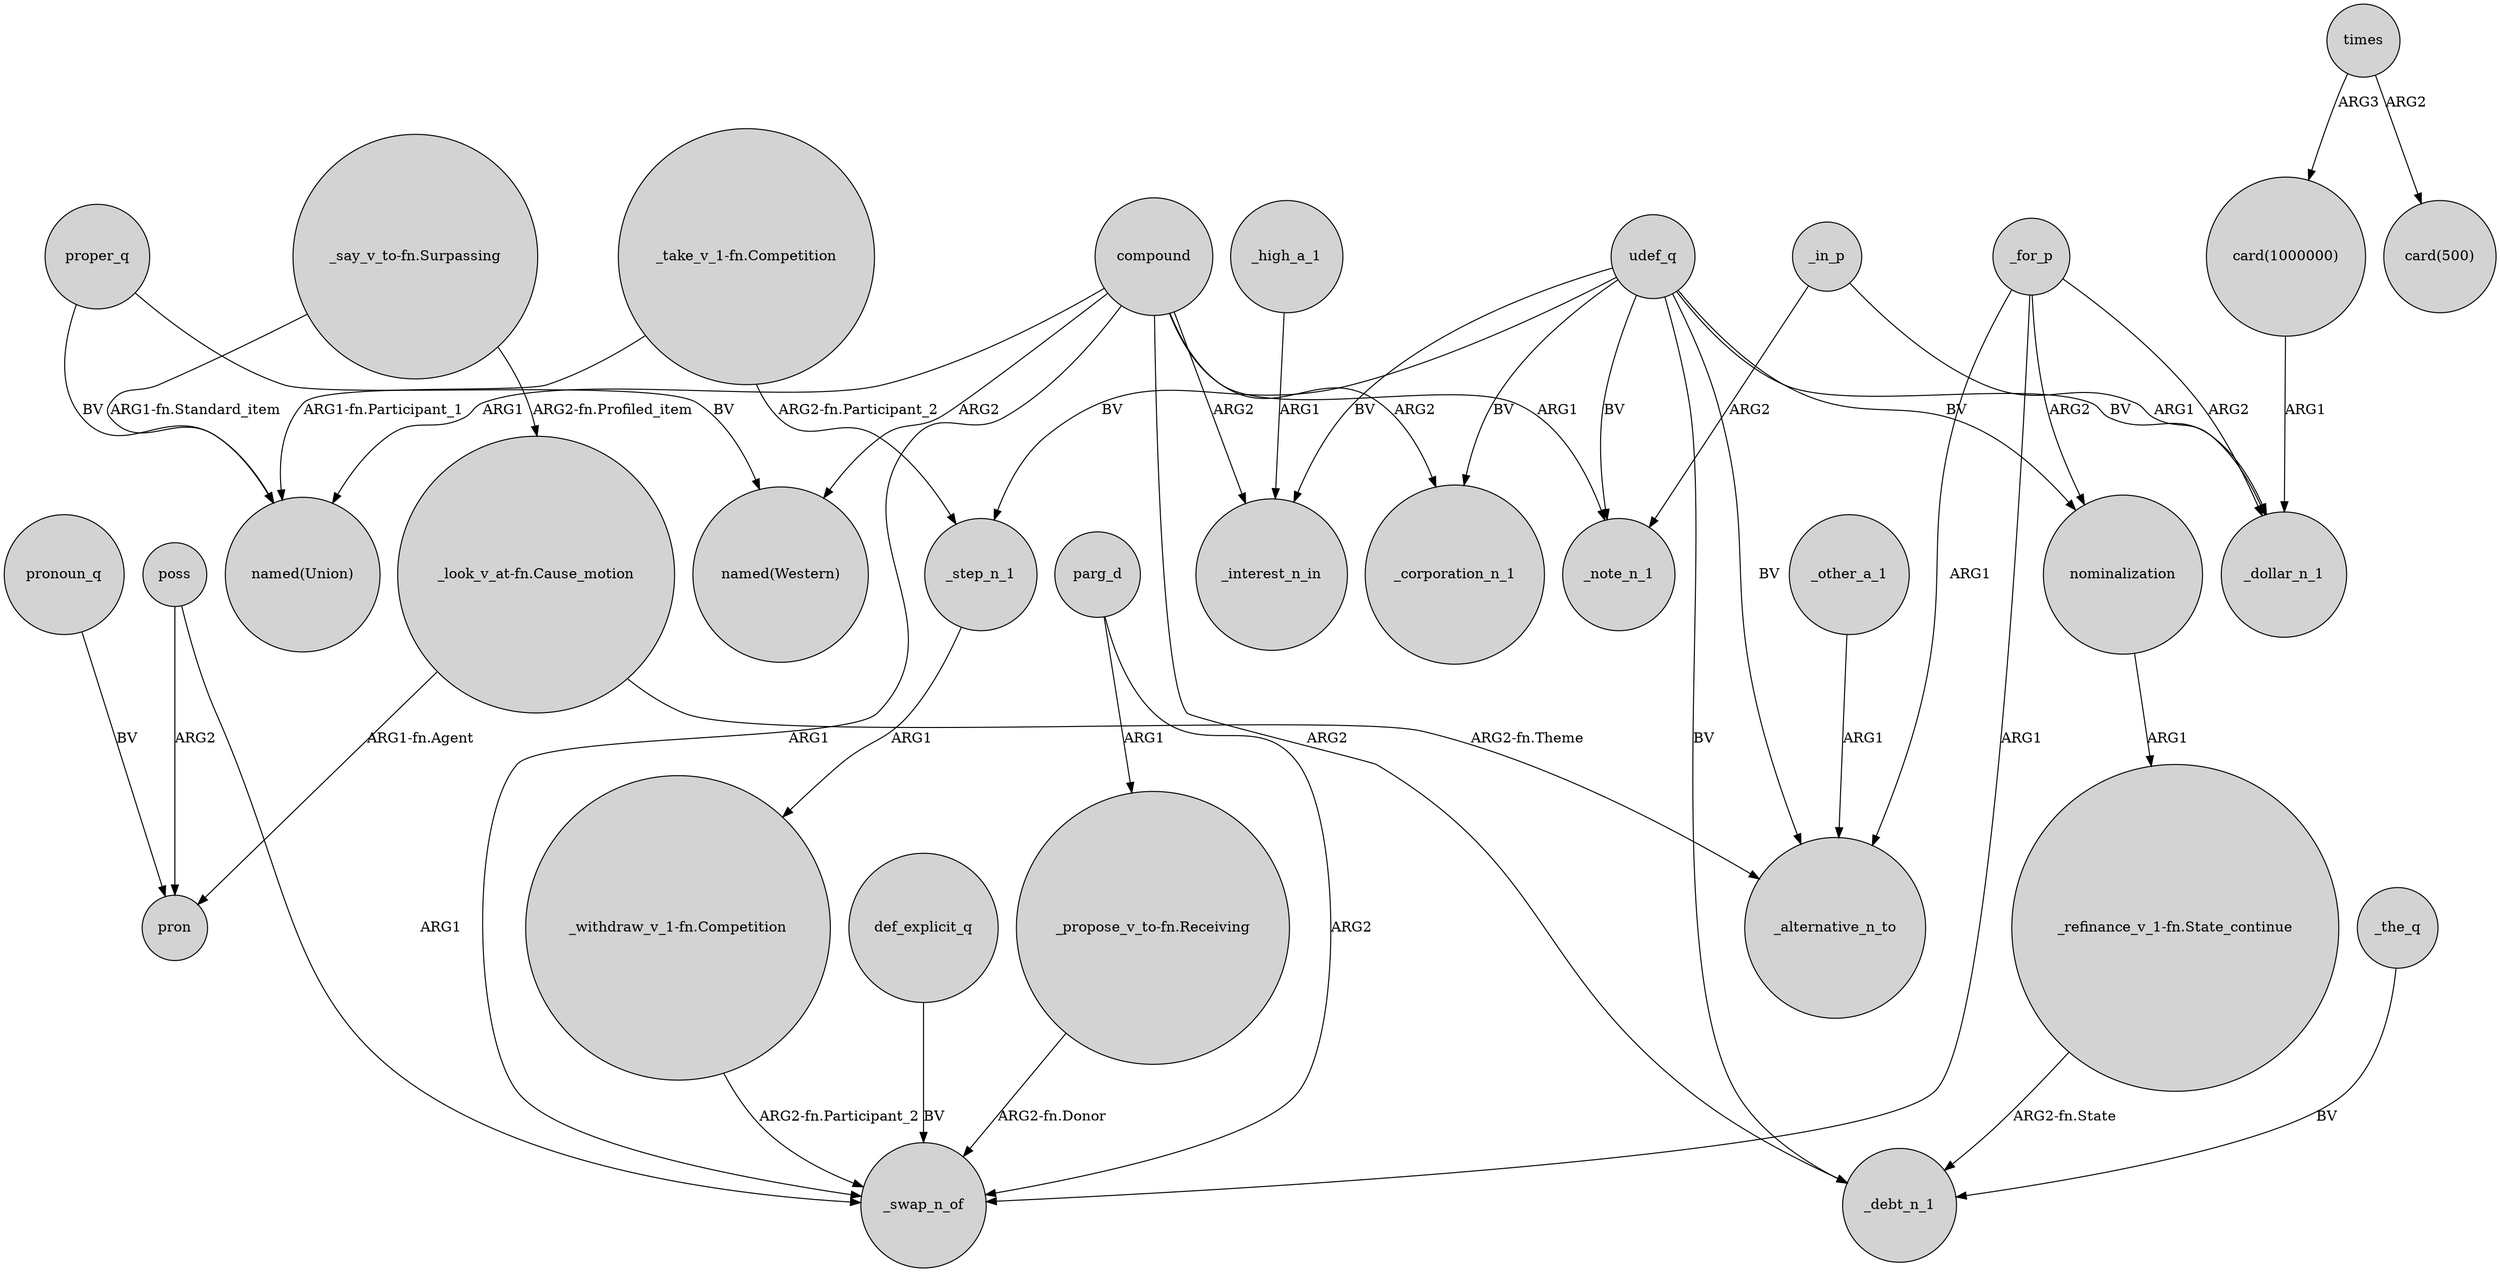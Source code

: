 digraph {
	node [shape=circle style=filled]
	_for_p -> _alternative_n_to [label=ARG1]
	udef_q -> _alternative_n_to [label=BV]
	compound -> "named(Union)" [label=ARG1]
	"_take_v_1-fn.Competition" -> "named(Union)" [label="ARG1-fn.Participant_1"]
	poss -> _swap_n_of [label=ARG1]
	proper_q -> "named(Western)" [label=BV]
	parg_d -> "_propose_v_to-fn.Receiving" [label=ARG1]
	"_say_v_to-fn.Surpassing" -> "named(Union)" [label="ARG1-fn.Standard_item"]
	"_take_v_1-fn.Competition" -> _step_n_1 [label="ARG2-fn.Participant_2"]
	nominalization -> "_refinance_v_1-fn.State_continue" [label=ARG1]
	udef_q -> nominalization [label=BV]
	_other_a_1 -> _alternative_n_to [label=ARG1]
	times -> "card(1000000)" [label=ARG3]
	"_say_v_to-fn.Surpassing" -> "_look_v_at-fn.Cause_motion" [label="ARG2-fn.Profiled_item"]
	"_look_v_at-fn.Cause_motion" -> pron [label="ARG1-fn.Agent"]
	compound -> _swap_n_of [label=ARG1]
	_high_a_1 -> _interest_n_in [label=ARG1]
	"_propose_v_to-fn.Receiving" -> _swap_n_of [label="ARG2-fn.Donor"]
	_for_p -> _swap_n_of [label=ARG1]
	pronoun_q -> pron [label=BV]
	_in_p -> _dollar_n_1 [label=ARG1]
	proper_q -> "named(Union)" [label=BV]
	poss -> pron [label=ARG2]
	_step_n_1 -> "_withdraw_v_1-fn.Competition" [label=ARG1]
	udef_q -> _debt_n_1 [label=BV]
	_for_p -> _dollar_n_1 [label=ARG2]
	udef_q -> _note_n_1 [label=BV]
	udef_q -> _dollar_n_1 [label=BV]
	compound -> _note_n_1 [label=ARG1]
	_for_p -> nominalization [label=ARG2]
	"card(1000000)" -> _dollar_n_1 [label=ARG1]
	parg_d -> _swap_n_of [label=ARG2]
	compound -> _debt_n_1 [label=ARG2]
	_the_q -> _debt_n_1 [label=BV]
	compound -> "named(Western)" [label=ARG2]
	compound -> _corporation_n_1 [label=ARG2]
	udef_q -> _corporation_n_1 [label=BV]
	udef_q -> _interest_n_in [label=BV]
	"_refinance_v_1-fn.State_continue" -> _debt_n_1 [label="ARG2-fn.State"]
	times -> "card(500)" [label=ARG2]
	def_explicit_q -> _swap_n_of [label=BV]
	_in_p -> _note_n_1 [label=ARG2]
	"_withdraw_v_1-fn.Competition" -> _swap_n_of [label="ARG2-fn.Participant_2"]
	udef_q -> _step_n_1 [label=BV]
	"_look_v_at-fn.Cause_motion" -> _alternative_n_to [label="ARG2-fn.Theme"]
	compound -> _interest_n_in [label=ARG2]
}
